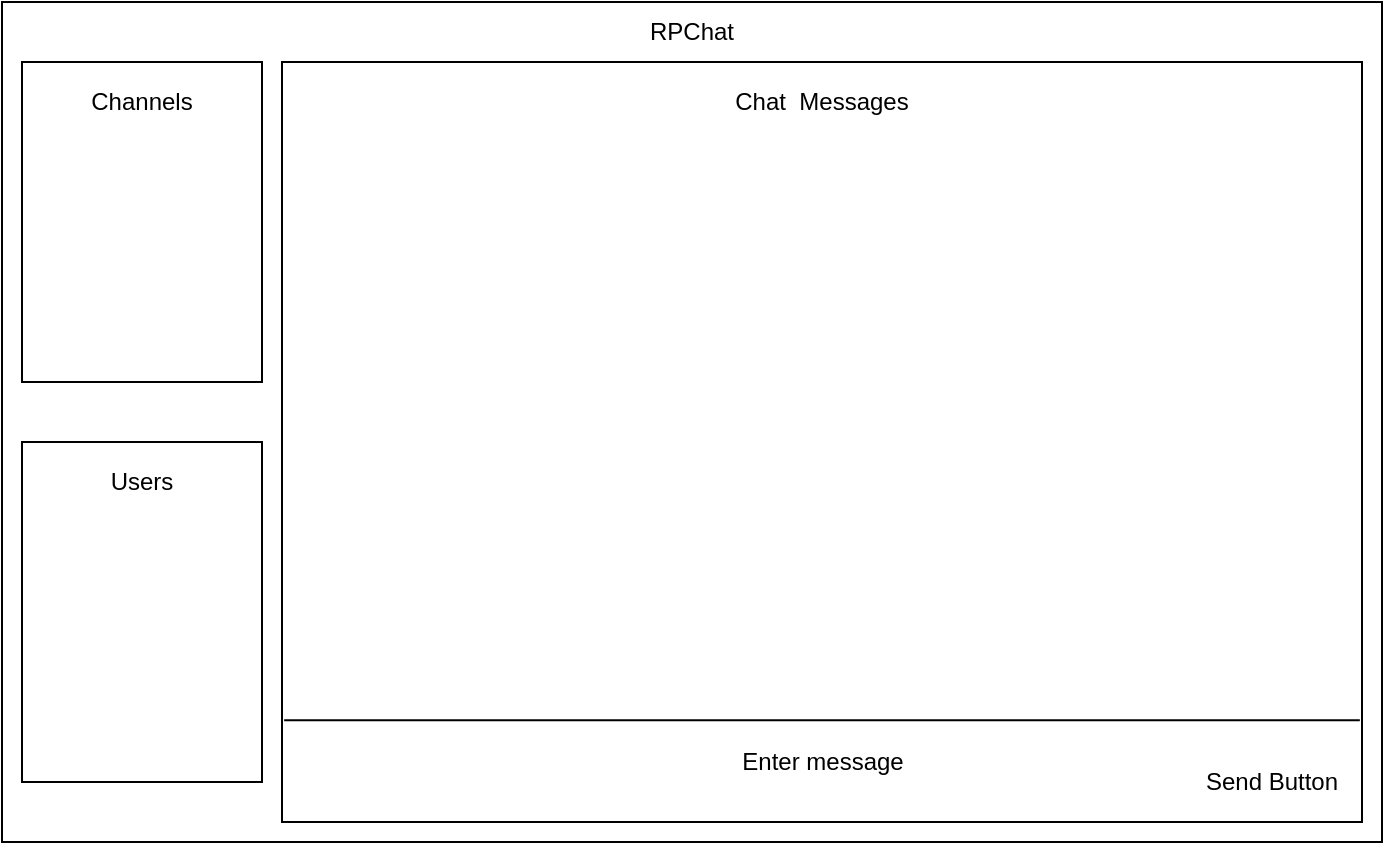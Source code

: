 <mxfile version="12.9.10" type="device"><diagram id="EEBT29sV9zdobWxOBjXT" name="Page-1"><mxGraphModel dx="1183" dy="1016" grid="1" gridSize="10" guides="1" tooltips="1" connect="1" arrows="1" fold="1" page="1" pageScale="1" pageWidth="850" pageHeight="1100" math="0" shadow="0"><root><mxCell id="0"/><mxCell id="1" parent="0"/><mxCell id="SdI2WJHjlennS1IOtZKi-1" value="" style="rounded=0;whiteSpace=wrap;html=1;" vertex="1" parent="1"><mxGeometry x="70" y="250" width="690" height="420" as="geometry"/></mxCell><mxCell id="SdI2WJHjlennS1IOtZKi-2" value="" style="rounded=0;whiteSpace=wrap;html=1;" vertex="1" parent="1"><mxGeometry x="80" y="280" width="120" height="160" as="geometry"/></mxCell><mxCell id="SdI2WJHjlennS1IOtZKi-3" value="Channels" style="text;html=1;strokeColor=none;fillColor=none;align=center;verticalAlign=middle;whiteSpace=wrap;rounded=0;" vertex="1" parent="1"><mxGeometry x="95" y="290" width="90" height="20" as="geometry"/></mxCell><mxCell id="SdI2WJHjlennS1IOtZKi-5" value="" style="rounded=0;whiteSpace=wrap;html=1;" vertex="1" parent="1"><mxGeometry x="210" y="280" width="540" height="380" as="geometry"/></mxCell><mxCell id="SdI2WJHjlennS1IOtZKi-6" value="Chat&amp;nbsp; Messages" style="text;html=1;strokeColor=none;fillColor=none;align=center;verticalAlign=middle;whiteSpace=wrap;rounded=0;" vertex="1" parent="1"><mxGeometry x="430" y="290" width="100" height="20" as="geometry"/></mxCell><mxCell id="SdI2WJHjlennS1IOtZKi-8" value="" style="endArrow=none;html=1;entryX=0.002;entryY=0.866;entryDx=0;entryDy=0;entryPerimeter=0;exitX=0.998;exitY=0.866;exitDx=0;exitDy=0;exitPerimeter=0;" edge="1" parent="1" source="SdI2WJHjlennS1IOtZKi-5" target="SdI2WJHjlennS1IOtZKi-5"><mxGeometry width="50" height="50" relative="1" as="geometry"><mxPoint x="750" y="609" as="sourcePoint"/><mxPoint x="460" y="560" as="targetPoint"/></mxGeometry></mxCell><mxCell id="SdI2WJHjlennS1IOtZKi-9" value="Send Button" style="text;html=1;strokeColor=none;fillColor=none;align=center;verticalAlign=middle;whiteSpace=wrap;rounded=0;" vertex="1" parent="1"><mxGeometry x="670" y="630" width="70" height="20" as="geometry"/></mxCell><mxCell id="SdI2WJHjlennS1IOtZKi-10" value="Enter message" style="text;html=1;strokeColor=none;fillColor=none;align=center;verticalAlign=middle;whiteSpace=wrap;rounded=0;" vertex="1" parent="1"><mxGeometry x="412.5" y="620" width="135" height="20" as="geometry"/></mxCell><mxCell id="SdI2WJHjlennS1IOtZKi-11" value="" style="rounded=0;whiteSpace=wrap;html=1;" vertex="1" parent="1"><mxGeometry x="80" y="470" width="120" height="170" as="geometry"/></mxCell><mxCell id="SdI2WJHjlennS1IOtZKi-12" value="Users" style="text;html=1;strokeColor=none;fillColor=none;align=center;verticalAlign=middle;whiteSpace=wrap;rounded=0;" vertex="1" parent="1"><mxGeometry x="120" y="480" width="40" height="20" as="geometry"/></mxCell><mxCell id="SdI2WJHjlennS1IOtZKi-13" value="RPChat" style="text;html=1;strokeColor=none;fillColor=none;align=center;verticalAlign=middle;whiteSpace=wrap;rounded=0;" vertex="1" parent="1"><mxGeometry x="385" y="260" width="60" height="10" as="geometry"/></mxCell></root></mxGraphModel></diagram></mxfile>